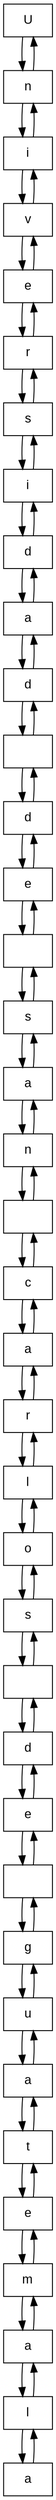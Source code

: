 digraph L {
  node [shape=record fontname=Arial];
0 [label="U"]
1 [label="n"]
2 [label="i"]
3 [label="v"]
4 [label="e"]
5 [label="r"]
6 [label="s"]
7 [label="i"]
8 [label="d"]
9 [label="a"]
10 [label="d"]
11 [label=" "]
12 [label="d"]
13 [label="e"]
14 [label=" "]
15 [label="s"]
16 [label="a"]
17 [label="n"]
18 [label=" "]
19 [label="c"]
20 [label="a"]
21 [label="r"]
22 [label="l"]
23 [label="o"]
24 [label="s"]
25 [label=" "]
26 [label="d"]
27 [label="e"]
28 [label=" "]
29 [label="g"]
30 [label="u"]
31 [label="a"]
32 [label="t"]
33 [label="e"]
34 [label="m"]
35 [label="a"]
36 [label="l"]
37 [label="a"]
0 -> 1 -> 2 -> 3 -> 4 -> 5 -> 6 -> 7 -> 8 -> 9 -> 10 -> 11 -> 12 -> 13 -> 14 -> 15 -> 16 -> 17 -> 18 -> 19 -> 20 -> 21 -> 22 -> 23 -> 24 -> 25 -> 26 -> 27 -> 28 -> 29 -> 30 -> 31 -> 32 -> 33 -> 34 -> 35 -> 36 -> 37
37 -> 36 -> 35 -> 34 -> 33 -> 32 -> 31 -> 30 -> 29 -> 28 -> 27 -> 26 -> 25 -> 24 -> 23 -> 22 -> 21 -> 20 -> 19 -> 18 -> 17 -> 16 -> 15 -> 14 -> 13 -> 12 -> 11 -> 10 -> 9 -> 8 -> 7 -> 6 -> 5 -> 4 -> 3 -> 2 -> 1 -> 0
 }